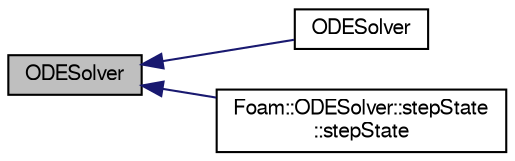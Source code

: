 digraph "ODESolver"
{
  bgcolor="transparent";
  edge [fontname="FreeSans",fontsize="10",labelfontname="FreeSans",labelfontsize="10"];
  node [fontname="FreeSans",fontsize="10",shape=record];
  rankdir="LR";
  Node1 [label="ODESolver",height=0.2,width=0.4,color="black", fillcolor="grey75", style="filled", fontcolor="black"];
  Node1 -> Node2 [dir="back",color="midnightblue",fontsize="10",style="solid",fontname="FreeSans"];
  Node2 [label="ODESolver",height=0.2,width=0.4,color="black",URL="$a25554.html#a75e62a781b1eacc9c5cd7744c51f5719",tooltip="Construct for given ODESystem. "];
  Node1 -> Node3 [dir="back",color="midnightblue",fontsize="10",style="solid",fontname="FreeSans"];
  Node3 [label="Foam::ODESolver::stepState\l::stepState",height=0.2,width=0.4,color="black",URL="$a25558.html#a8b0e462851bc678eddfff0a3fd80708f"];
}
